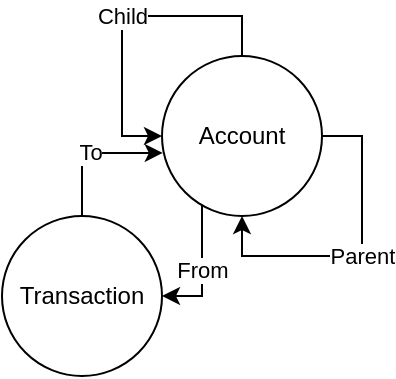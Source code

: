 <mxfile version="24.1.0" type="device">
  <diagram name="Page-1" id="iR1KHutCOTCBPxaWZv5G">
    <mxGraphModel dx="1132" dy="685" grid="1" gridSize="10" guides="1" tooltips="1" connect="1" arrows="1" fold="1" page="1" pageScale="1" pageWidth="827" pageHeight="1169" math="0" shadow="0">
      <root>
        <mxCell id="0" />
        <mxCell id="1" parent="0" />
        <mxCell id="nFuDnUwbCqEBXc2KSdf8-1" value="Account" style="ellipse;whiteSpace=wrap;html=1;aspect=fixed;" parent="1" vertex="1">
          <mxGeometry x="403" y="515" width="80" height="80" as="geometry" />
        </mxCell>
        <mxCell id="nFuDnUwbCqEBXc2KSdf8-12" value="Child" style="edgeStyle=orthogonalEdgeStyle;rounded=0;orthogonalLoop=1;jettySize=auto;html=1;exitX=0.5;exitY=0;exitDx=0;exitDy=0;entryX=0;entryY=0.5;entryDx=0;entryDy=0;" parent="1" source="nFuDnUwbCqEBXc2KSdf8-1" target="nFuDnUwbCqEBXc2KSdf8-1" edge="1">
          <mxGeometry relative="1" as="geometry">
            <Array as="points">
              <mxPoint x="443" y="495" />
              <mxPoint x="383" y="495" />
              <mxPoint x="383" y="555" />
            </Array>
          </mxGeometry>
        </mxCell>
        <mxCell id="nFuDnUwbCqEBXc2KSdf8-13" value="Parent" style="edgeStyle=orthogonalEdgeStyle;rounded=0;orthogonalLoop=1;jettySize=auto;html=1;entryX=0.5;entryY=1;entryDx=0;entryDy=0;exitX=1;exitY=0.5;exitDx=0;exitDy=0;" parent="1" source="nFuDnUwbCqEBXc2KSdf8-1" target="nFuDnUwbCqEBXc2KSdf8-1" edge="1">
          <mxGeometry relative="1" as="geometry">
            <Array as="points">
              <mxPoint x="503" y="555" />
              <mxPoint x="503" y="615" />
              <mxPoint x="443" y="615" />
            </Array>
          </mxGeometry>
        </mxCell>
        <mxCell id="nFuDnUwbCqEBXc2KSdf8-15" value="Transaction" style="ellipse;whiteSpace=wrap;html=1;aspect=fixed;" parent="1" vertex="1">
          <mxGeometry x="323" y="595" width="80" height="80" as="geometry" />
        </mxCell>
        <mxCell id="nFuDnUwbCqEBXc2KSdf8-18" value="To" style="edgeStyle=orthogonalEdgeStyle;rounded=0;orthogonalLoop=1;jettySize=auto;html=1;exitX=0.5;exitY=0;exitDx=0;exitDy=0;entryX=0.005;entryY=0.606;entryDx=0;entryDy=0;entryPerimeter=0;" parent="1" source="nFuDnUwbCqEBXc2KSdf8-15" target="nFuDnUwbCqEBXc2KSdf8-1" edge="1">
          <mxGeometry relative="1" as="geometry">
            <Array as="points">
              <mxPoint x="363" y="564" />
            </Array>
          </mxGeometry>
        </mxCell>
        <mxCell id="nFuDnUwbCqEBXc2KSdf8-19" value="From" style="edgeStyle=orthogonalEdgeStyle;rounded=0;orthogonalLoop=1;jettySize=auto;html=1;exitX=0.25;exitY=0.93;exitDx=0;exitDy=0;exitPerimeter=0;entryX=1;entryY=0.5;entryDx=0;entryDy=0;" parent="1" source="nFuDnUwbCqEBXc2KSdf8-1" target="nFuDnUwbCqEBXc2KSdf8-15" edge="1">
          <mxGeometry relative="1" as="geometry">
            <Array as="points">
              <mxPoint x="423" y="635" />
            </Array>
          </mxGeometry>
        </mxCell>
      </root>
    </mxGraphModel>
  </diagram>
</mxfile>
